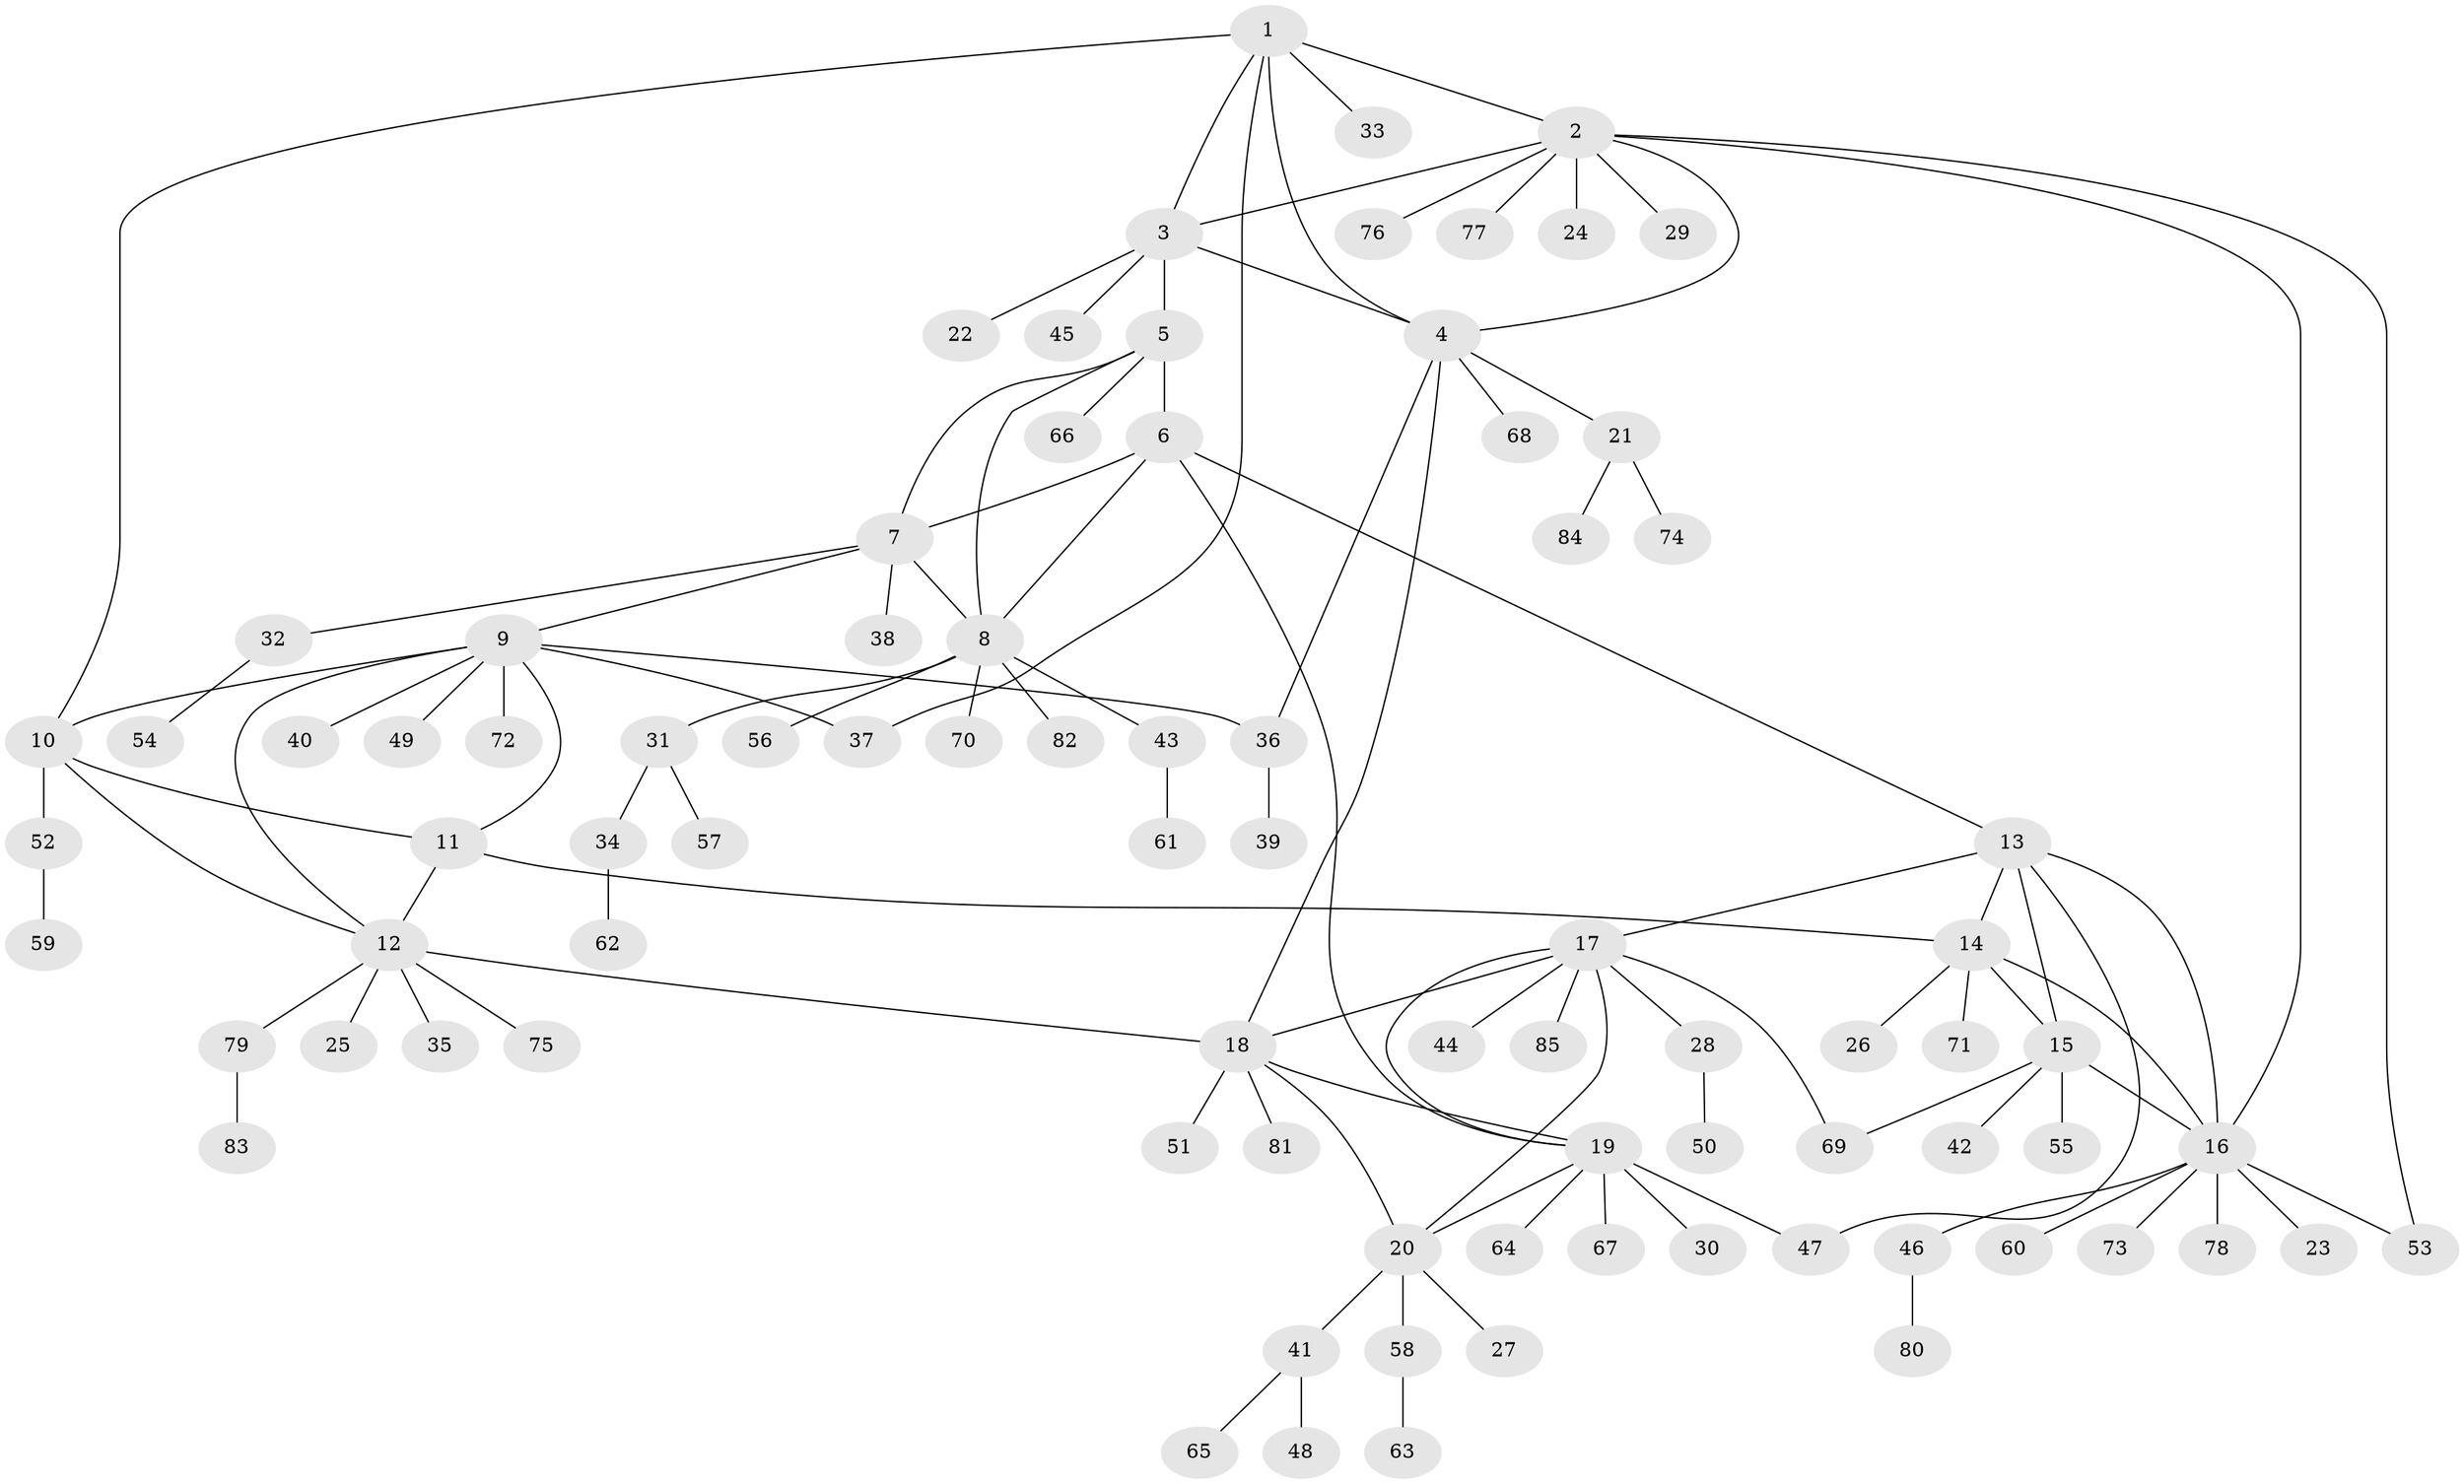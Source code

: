 // coarse degree distribution, {6: 0.07142857142857142, 5: 0.047619047619047616, 4: 0.07142857142857142, 3: 0.047619047619047616, 8: 0.047619047619047616, 9: 0.023809523809523808, 7: 0.023809523809523808, 1: 0.6190476190476191, 2: 0.047619047619047616}
// Generated by graph-tools (version 1.1) at 2025/19/03/04/25 18:19:32]
// undirected, 85 vertices, 110 edges
graph export_dot {
graph [start="1"]
  node [color=gray90,style=filled];
  1;
  2;
  3;
  4;
  5;
  6;
  7;
  8;
  9;
  10;
  11;
  12;
  13;
  14;
  15;
  16;
  17;
  18;
  19;
  20;
  21;
  22;
  23;
  24;
  25;
  26;
  27;
  28;
  29;
  30;
  31;
  32;
  33;
  34;
  35;
  36;
  37;
  38;
  39;
  40;
  41;
  42;
  43;
  44;
  45;
  46;
  47;
  48;
  49;
  50;
  51;
  52;
  53;
  54;
  55;
  56;
  57;
  58;
  59;
  60;
  61;
  62;
  63;
  64;
  65;
  66;
  67;
  68;
  69;
  70;
  71;
  72;
  73;
  74;
  75;
  76;
  77;
  78;
  79;
  80;
  81;
  82;
  83;
  84;
  85;
  1 -- 2;
  1 -- 3;
  1 -- 4;
  1 -- 10;
  1 -- 33;
  1 -- 37;
  2 -- 3;
  2 -- 4;
  2 -- 16;
  2 -- 24;
  2 -- 29;
  2 -- 53;
  2 -- 76;
  2 -- 77;
  3 -- 4;
  3 -- 5;
  3 -- 22;
  3 -- 45;
  4 -- 18;
  4 -- 21;
  4 -- 36;
  4 -- 68;
  5 -- 6;
  5 -- 7;
  5 -- 8;
  5 -- 66;
  6 -- 7;
  6 -- 8;
  6 -- 13;
  6 -- 19;
  7 -- 8;
  7 -- 9;
  7 -- 32;
  7 -- 38;
  8 -- 31;
  8 -- 43;
  8 -- 56;
  8 -- 70;
  8 -- 82;
  9 -- 10;
  9 -- 11;
  9 -- 12;
  9 -- 36;
  9 -- 37;
  9 -- 40;
  9 -- 49;
  9 -- 72;
  10 -- 11;
  10 -- 12;
  10 -- 52;
  11 -- 12;
  11 -- 14;
  12 -- 18;
  12 -- 25;
  12 -- 35;
  12 -- 75;
  12 -- 79;
  13 -- 14;
  13 -- 15;
  13 -- 16;
  13 -- 17;
  13 -- 47;
  14 -- 15;
  14 -- 16;
  14 -- 26;
  14 -- 71;
  15 -- 16;
  15 -- 42;
  15 -- 55;
  15 -- 69;
  16 -- 23;
  16 -- 46;
  16 -- 53;
  16 -- 60;
  16 -- 73;
  16 -- 78;
  17 -- 18;
  17 -- 19;
  17 -- 20;
  17 -- 28;
  17 -- 44;
  17 -- 69;
  17 -- 85;
  18 -- 19;
  18 -- 20;
  18 -- 51;
  18 -- 81;
  19 -- 20;
  19 -- 30;
  19 -- 47;
  19 -- 64;
  19 -- 67;
  20 -- 27;
  20 -- 41;
  20 -- 58;
  21 -- 74;
  21 -- 84;
  28 -- 50;
  31 -- 34;
  31 -- 57;
  32 -- 54;
  34 -- 62;
  36 -- 39;
  41 -- 48;
  41 -- 65;
  43 -- 61;
  46 -- 80;
  52 -- 59;
  58 -- 63;
  79 -- 83;
}
